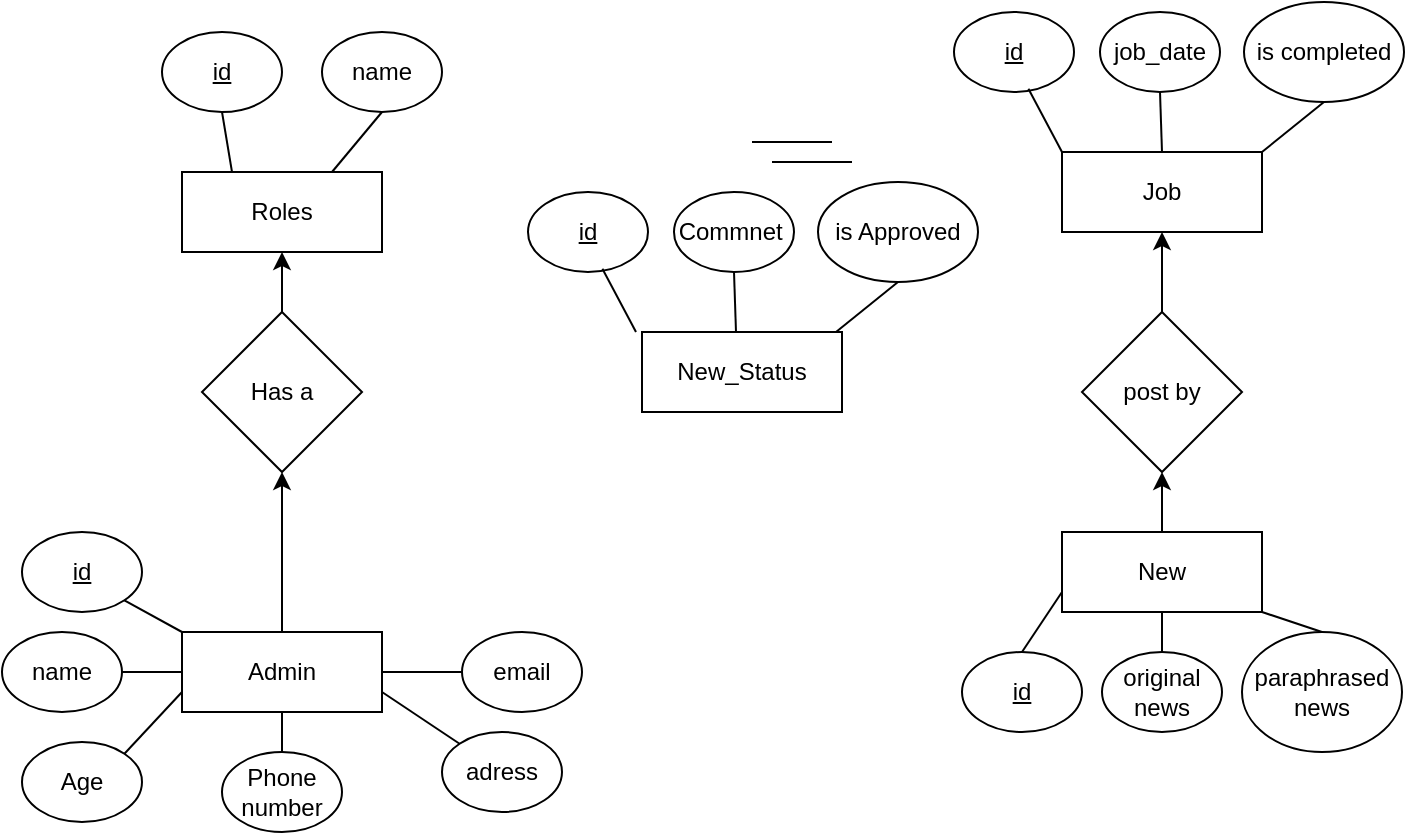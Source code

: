 <mxfile version="22.1.7" type="github">
  <diagram id="R2lEEEUBdFMjLlhIrx00" name="Page-1">
    <mxGraphModel dx="1050" dy="522" grid="1" gridSize="10" guides="1" tooltips="1" connect="1" arrows="1" fold="1" page="1" pageScale="1" pageWidth="850" pageHeight="1100" math="0" shadow="0" extFonts="Permanent Marker^https://fonts.googleapis.com/css?family=Permanent+Marker">
      <root>
        <mxCell id="0" />
        <mxCell id="1" parent="0" />
        <mxCell id="Edilqx2-JXnwH8jW_r8P-4" value="Roles" style="rounded=0;whiteSpace=wrap;html=1;" vertex="1" parent="1">
          <mxGeometry x="140" y="110" width="100" height="40" as="geometry" />
        </mxCell>
        <mxCell id="Edilqx2-JXnwH8jW_r8P-7" value="&lt;u&gt;id&lt;/u&gt;" style="ellipse;whiteSpace=wrap;html=1;" vertex="1" parent="1">
          <mxGeometry x="60" y="290" width="60" height="40" as="geometry" />
        </mxCell>
        <mxCell id="Edilqx2-JXnwH8jW_r8P-8" value="name" style="ellipse;whiteSpace=wrap;html=1;" vertex="1" parent="1">
          <mxGeometry x="50" y="340" width="60" height="40" as="geometry" />
        </mxCell>
        <mxCell id="Edilqx2-JXnwH8jW_r8P-11" value="is completed" style="ellipse;whiteSpace=wrap;html=1;" vertex="1" parent="1">
          <mxGeometry x="671" y="25" width="80" height="50" as="geometry" />
        </mxCell>
        <mxCell id="Edilqx2-JXnwH8jW_r8P-12" value="&lt;u&gt;id&lt;/u&gt;" style="ellipse;whiteSpace=wrap;html=1;" vertex="1" parent="1">
          <mxGeometry x="526" y="30" width="60" height="40" as="geometry" />
        </mxCell>
        <mxCell id="Edilqx2-JXnwH8jW_r8P-13" value="Job" style="rounded=0;whiteSpace=wrap;html=1;" vertex="1" parent="1">
          <mxGeometry x="580" y="100" width="100" height="40" as="geometry" />
        </mxCell>
        <mxCell id="Edilqx2-JXnwH8jW_r8P-15" value="job_date" style="ellipse;whiteSpace=wrap;html=1;" vertex="1" parent="1">
          <mxGeometry x="599" y="30" width="60" height="40" as="geometry" />
        </mxCell>
        <mxCell id="Edilqx2-JXnwH8jW_r8P-31" style="edgeStyle=orthogonalEdgeStyle;rounded=0;orthogonalLoop=1;jettySize=auto;html=1;exitX=0.5;exitY=0;exitDx=0;exitDy=0;entryX=0.5;entryY=1;entryDx=0;entryDy=0;" edge="1" parent="1" source="Edilqx2-JXnwH8jW_r8P-18" target="Edilqx2-JXnwH8jW_r8P-27">
          <mxGeometry relative="1" as="geometry" />
        </mxCell>
        <mxCell id="Edilqx2-JXnwH8jW_r8P-18" value="New" style="rounded=0;whiteSpace=wrap;html=1;" vertex="1" parent="1">
          <mxGeometry x="580" y="290" width="100" height="40" as="geometry" />
        </mxCell>
        <mxCell id="Edilqx2-JXnwH8jW_r8P-33" value="" style="edgeStyle=orthogonalEdgeStyle;rounded=0;orthogonalLoop=1;jettySize=auto;html=1;" edge="1" parent="1" source="Edilqx2-JXnwH8jW_r8P-19" target="Edilqx2-JXnwH8jW_r8P-26">
          <mxGeometry relative="1" as="geometry" />
        </mxCell>
        <mxCell id="Edilqx2-JXnwH8jW_r8P-19" value="Admin" style="rounded=0;whiteSpace=wrap;html=1;" vertex="1" parent="1">
          <mxGeometry x="140" y="340" width="100" height="40" as="geometry" />
        </mxCell>
        <mxCell id="Edilqx2-JXnwH8jW_r8P-21" value="&lt;u&gt;id&lt;/u&gt;" style="ellipse;whiteSpace=wrap;html=1;" vertex="1" parent="1">
          <mxGeometry x="530" y="350" width="60" height="40" as="geometry" />
        </mxCell>
        <mxCell id="Edilqx2-JXnwH8jW_r8P-22" value="original news" style="ellipse;whiteSpace=wrap;html=1;" vertex="1" parent="1">
          <mxGeometry x="600" y="350" width="60" height="40" as="geometry" />
        </mxCell>
        <mxCell id="Edilqx2-JXnwH8jW_r8P-23" value="paraphrased news" style="ellipse;whiteSpace=wrap;html=1;" vertex="1" parent="1">
          <mxGeometry x="670" y="340" width="80" height="60" as="geometry" />
        </mxCell>
        <mxCell id="Edilqx2-JXnwH8jW_r8P-25" value="New_Status" style="rounded=0;whiteSpace=wrap;html=1;" vertex="1" parent="1">
          <mxGeometry x="370" y="190" width="100" height="40" as="geometry" />
        </mxCell>
        <mxCell id="Edilqx2-JXnwH8jW_r8P-34" style="edgeStyle=orthogonalEdgeStyle;rounded=0;orthogonalLoop=1;jettySize=auto;html=1;exitX=0.5;exitY=0;exitDx=0;exitDy=0;entryX=0.5;entryY=1;entryDx=0;entryDy=0;" edge="1" parent="1" source="Edilqx2-JXnwH8jW_r8P-26" target="Edilqx2-JXnwH8jW_r8P-4">
          <mxGeometry relative="1" as="geometry" />
        </mxCell>
        <mxCell id="Edilqx2-JXnwH8jW_r8P-26" value="Has a" style="rhombus;whiteSpace=wrap;html=1;" vertex="1" parent="1">
          <mxGeometry x="150" y="180" width="80" height="80" as="geometry" />
        </mxCell>
        <mxCell id="Edilqx2-JXnwH8jW_r8P-32" style="edgeStyle=orthogonalEdgeStyle;rounded=0;orthogonalLoop=1;jettySize=auto;html=1;exitX=0.5;exitY=0;exitDx=0;exitDy=0;entryX=0.5;entryY=1;entryDx=0;entryDy=0;" edge="1" parent="1" source="Edilqx2-JXnwH8jW_r8P-27" target="Edilqx2-JXnwH8jW_r8P-13">
          <mxGeometry relative="1" as="geometry" />
        </mxCell>
        <mxCell id="Edilqx2-JXnwH8jW_r8P-27" value="post by" style="rhombus;whiteSpace=wrap;html=1;" vertex="1" parent="1">
          <mxGeometry x="590" y="180" width="80" height="80" as="geometry" />
        </mxCell>
        <mxCell id="Edilqx2-JXnwH8jW_r8P-40" value="adress" style="ellipse;whiteSpace=wrap;html=1;" vertex="1" parent="1">
          <mxGeometry x="270" y="390" width="60" height="40" as="geometry" />
        </mxCell>
        <mxCell id="Edilqx2-JXnwH8jW_r8P-42" value="email" style="ellipse;whiteSpace=wrap;html=1;" vertex="1" parent="1">
          <mxGeometry x="280" y="340" width="60" height="40" as="geometry" />
        </mxCell>
        <mxCell id="Edilqx2-JXnwH8jW_r8P-47" value="Phone number" style="ellipse;whiteSpace=wrap;html=1;" vertex="1" parent="1">
          <mxGeometry x="160" y="400" width="60" height="40" as="geometry" />
        </mxCell>
        <mxCell id="Edilqx2-JXnwH8jW_r8P-49" value="Age" style="ellipse;whiteSpace=wrap;html=1;" vertex="1" parent="1">
          <mxGeometry x="60" y="395" width="60" height="40" as="geometry" />
        </mxCell>
        <mxCell id="Edilqx2-JXnwH8jW_r8P-51" value="&lt;u&gt;id&lt;/u&gt;" style="ellipse;whiteSpace=wrap;html=1;" vertex="1" parent="1">
          <mxGeometry x="130" y="40" width="60" height="40" as="geometry" />
        </mxCell>
        <mxCell id="Edilqx2-JXnwH8jW_r8P-52" value="name" style="ellipse;whiteSpace=wrap;html=1;" vertex="1" parent="1">
          <mxGeometry x="210" y="40" width="60" height="40" as="geometry" />
        </mxCell>
        <mxCell id="Edilqx2-JXnwH8jW_r8P-54" value="" style="endArrow=none;html=1;rounded=0;exitX=1;exitY=0.5;exitDx=0;exitDy=0;entryX=0;entryY=0.5;entryDx=0;entryDy=0;" edge="1" parent="1" source="Edilqx2-JXnwH8jW_r8P-19" target="Edilqx2-JXnwH8jW_r8P-42">
          <mxGeometry width="50" height="50" relative="1" as="geometry">
            <mxPoint x="360" y="250" as="sourcePoint" />
            <mxPoint x="410" y="200" as="targetPoint" />
          </mxGeometry>
        </mxCell>
        <mxCell id="Edilqx2-JXnwH8jW_r8P-56" value="" style="endArrow=none;html=1;rounded=0;exitX=1;exitY=0.75;exitDx=0;exitDy=0;entryX=0;entryY=0;entryDx=0;entryDy=0;" edge="1" parent="1" source="Edilqx2-JXnwH8jW_r8P-19" target="Edilqx2-JXnwH8jW_r8P-40">
          <mxGeometry width="50" height="50" relative="1" as="geometry">
            <mxPoint x="250" y="370" as="sourcePoint" />
            <mxPoint x="290" y="370" as="targetPoint" />
          </mxGeometry>
        </mxCell>
        <mxCell id="Edilqx2-JXnwH8jW_r8P-57" value="" style="endArrow=none;html=1;rounded=0;exitX=0.5;exitY=1;exitDx=0;exitDy=0;" edge="1" parent="1" source="Edilqx2-JXnwH8jW_r8P-19" target="Edilqx2-JXnwH8jW_r8P-47">
          <mxGeometry width="50" height="50" relative="1" as="geometry">
            <mxPoint x="260" y="380" as="sourcePoint" />
            <mxPoint x="300" y="380" as="targetPoint" />
          </mxGeometry>
        </mxCell>
        <mxCell id="Edilqx2-JXnwH8jW_r8P-58" value="" style="endArrow=none;html=1;rounded=0;exitX=1;exitY=0.5;exitDx=0;exitDy=0;entryX=0;entryY=0.5;entryDx=0;entryDy=0;" edge="1" parent="1" source="Edilqx2-JXnwH8jW_r8P-8" target="Edilqx2-JXnwH8jW_r8P-19">
          <mxGeometry width="50" height="50" relative="1" as="geometry">
            <mxPoint x="100" y="379" as="sourcePoint" />
            <mxPoint x="140" y="379.5" as="targetPoint" />
          </mxGeometry>
        </mxCell>
        <mxCell id="Edilqx2-JXnwH8jW_r8P-59" value="" style="endArrow=none;html=1;rounded=0;exitX=1;exitY=1;exitDx=0;exitDy=0;entryX=0;entryY=0;entryDx=0;entryDy=0;" edge="1" parent="1" source="Edilqx2-JXnwH8jW_r8P-7" target="Edilqx2-JXnwH8jW_r8P-19">
          <mxGeometry width="50" height="50" relative="1" as="geometry">
            <mxPoint x="120" y="329" as="sourcePoint" />
            <mxPoint x="160" y="329" as="targetPoint" />
          </mxGeometry>
        </mxCell>
        <mxCell id="Edilqx2-JXnwH8jW_r8P-60" value="" style="endArrow=none;html=1;rounded=0;exitX=1;exitY=0;exitDx=0;exitDy=0;entryX=0;entryY=0.75;entryDx=0;entryDy=0;" edge="1" parent="1" source="Edilqx2-JXnwH8jW_r8P-49" target="Edilqx2-JXnwH8jW_r8P-19">
          <mxGeometry width="50" height="50" relative="1" as="geometry">
            <mxPoint x="230" y="435" as="sourcePoint" />
            <mxPoint x="270" y="435" as="targetPoint" />
          </mxGeometry>
        </mxCell>
        <mxCell id="Edilqx2-JXnwH8jW_r8P-61" value="" style="endArrow=none;html=1;rounded=0;exitX=0;exitY=0.75;exitDx=0;exitDy=0;entryX=0.5;entryY=0;entryDx=0;entryDy=0;" edge="1" parent="1" source="Edilqx2-JXnwH8jW_r8P-18" target="Edilqx2-JXnwH8jW_r8P-21">
          <mxGeometry width="50" height="50" relative="1" as="geometry">
            <mxPoint x="300" y="420" as="sourcePoint" />
            <mxPoint x="340" y="420" as="targetPoint" />
          </mxGeometry>
        </mxCell>
        <mxCell id="Edilqx2-JXnwH8jW_r8P-62" value="" style="endArrow=none;html=1;rounded=0;exitX=0.5;exitY=0;exitDx=0;exitDy=0;entryX=0.5;entryY=1;entryDx=0;entryDy=0;" edge="1" parent="1" source="Edilqx2-JXnwH8jW_r8P-22" target="Edilqx2-JXnwH8jW_r8P-18">
          <mxGeometry width="50" height="50" relative="1" as="geometry">
            <mxPoint x="310" y="430" as="sourcePoint" />
            <mxPoint x="350" y="430" as="targetPoint" />
          </mxGeometry>
        </mxCell>
        <mxCell id="Edilqx2-JXnwH8jW_r8P-63" value="" style="endArrow=none;html=1;rounded=0;exitX=1;exitY=1;exitDx=0;exitDy=0;entryX=0.5;entryY=0;entryDx=0;entryDy=0;" edge="1" parent="1" source="Edilqx2-JXnwH8jW_r8P-18" target="Edilqx2-JXnwH8jW_r8P-23">
          <mxGeometry width="50" height="50" relative="1" as="geometry">
            <mxPoint x="320" y="440" as="sourcePoint" />
            <mxPoint x="350" y="440" as="targetPoint" />
          </mxGeometry>
        </mxCell>
        <mxCell id="Edilqx2-JXnwH8jW_r8P-64" value="" style="endArrow=none;html=1;rounded=0;exitX=0.62;exitY=0.96;exitDx=0;exitDy=0;entryX=0;entryY=0;entryDx=0;entryDy=0;exitPerimeter=0;" edge="1" parent="1" source="Edilqx2-JXnwH8jW_r8P-12" target="Edilqx2-JXnwH8jW_r8P-13">
          <mxGeometry width="50" height="50" relative="1" as="geometry">
            <mxPoint x="330" y="450" as="sourcePoint" />
            <mxPoint x="370" y="450" as="targetPoint" />
          </mxGeometry>
        </mxCell>
        <mxCell id="Edilqx2-JXnwH8jW_r8P-66" value="" style="endArrow=none;html=1;rounded=0;exitX=0.5;exitY=0;exitDx=0;exitDy=0;entryX=0.5;entryY=1;entryDx=0;entryDy=0;" edge="1" parent="1" source="Edilqx2-JXnwH8jW_r8P-13" target="Edilqx2-JXnwH8jW_r8P-15">
          <mxGeometry width="50" height="50" relative="1" as="geometry">
            <mxPoint x="340" y="460" as="sourcePoint" />
            <mxPoint x="380" y="460" as="targetPoint" />
          </mxGeometry>
        </mxCell>
        <mxCell id="Edilqx2-JXnwH8jW_r8P-67" value="" style="endArrow=none;html=1;rounded=0;exitX=0.5;exitY=1;exitDx=0;exitDy=0;entryX=0.25;entryY=0;entryDx=0;entryDy=0;" edge="1" parent="1" source="Edilqx2-JXnwH8jW_r8P-51" target="Edilqx2-JXnwH8jW_r8P-4">
          <mxGeometry width="50" height="50" relative="1" as="geometry">
            <mxPoint x="405" y="75" as="sourcePoint" />
            <mxPoint x="445" y="75" as="targetPoint" />
          </mxGeometry>
        </mxCell>
        <mxCell id="Edilqx2-JXnwH8jW_r8P-68" value="" style="endArrow=none;html=1;rounded=0;exitX=0.75;exitY=0;exitDx=0;exitDy=0;entryX=0.5;entryY=1;entryDx=0;entryDy=0;" edge="1" parent="1" source="Edilqx2-JXnwH8jW_r8P-4" target="Edilqx2-JXnwH8jW_r8P-52">
          <mxGeometry width="50" height="50" relative="1" as="geometry">
            <mxPoint x="415" y="85" as="sourcePoint" />
            <mxPoint x="455" y="85" as="targetPoint" />
          </mxGeometry>
        </mxCell>
        <mxCell id="Edilqx2-JXnwH8jW_r8P-69" value="" style="endArrow=none;html=1;rounded=0;exitX=1;exitY=0.5;exitDx=0;exitDy=0;entryX=0;entryY=0.5;entryDx=0;entryDy=0;" edge="1" parent="1">
          <mxGeometry width="50" height="50" relative="1" as="geometry">
            <mxPoint x="425" y="95" as="sourcePoint" />
            <mxPoint x="465" y="95" as="targetPoint" />
          </mxGeometry>
        </mxCell>
        <mxCell id="Edilqx2-JXnwH8jW_r8P-70" value="" style="endArrow=none;html=1;rounded=0;exitX=1;exitY=0.5;exitDx=0;exitDy=0;entryX=0;entryY=0.5;entryDx=0;entryDy=0;" edge="1" parent="1">
          <mxGeometry width="50" height="50" relative="1" as="geometry">
            <mxPoint x="435" y="105" as="sourcePoint" />
            <mxPoint x="475" y="105" as="targetPoint" />
          </mxGeometry>
        </mxCell>
        <mxCell id="Edilqx2-JXnwH8jW_r8P-71" value="" style="endArrow=none;html=1;rounded=0;exitX=1;exitY=0;exitDx=0;exitDy=0;entryX=0.5;entryY=1;entryDx=0;entryDy=0;" edge="1" parent="1" source="Edilqx2-JXnwH8jW_r8P-13" target="Edilqx2-JXnwH8jW_r8P-11">
          <mxGeometry width="50" height="50" relative="1" as="geometry">
            <mxPoint x="445" y="115" as="sourcePoint" />
            <mxPoint x="485" y="115" as="targetPoint" />
          </mxGeometry>
        </mxCell>
        <mxCell id="Edilqx2-JXnwH8jW_r8P-73" value="&lt;u&gt;id&lt;/u&gt;" style="ellipse;whiteSpace=wrap;html=1;" vertex="1" parent="1">
          <mxGeometry x="313" y="120" width="60" height="40" as="geometry" />
        </mxCell>
        <mxCell id="Edilqx2-JXnwH8jW_r8P-74" value="Commnet&amp;nbsp;" style="ellipse;whiteSpace=wrap;html=1;" vertex="1" parent="1">
          <mxGeometry x="386" y="120" width="60" height="40" as="geometry" />
        </mxCell>
        <mxCell id="Edilqx2-JXnwH8jW_r8P-75" value="is Approved" style="ellipse;whiteSpace=wrap;html=1;" vertex="1" parent="1">
          <mxGeometry x="458" y="115" width="80" height="50" as="geometry" />
        </mxCell>
        <mxCell id="Edilqx2-JXnwH8jW_r8P-76" value="" style="endArrow=none;html=1;rounded=0;exitX=1;exitY=0;exitDx=0;exitDy=0;entryX=0.5;entryY=1;entryDx=0;entryDy=0;" edge="1" target="Edilqx2-JXnwH8jW_r8P-75" parent="1">
          <mxGeometry width="50" height="50" relative="1" as="geometry">
            <mxPoint x="467" y="190" as="sourcePoint" />
            <mxPoint x="272" y="205" as="targetPoint" />
          </mxGeometry>
        </mxCell>
        <mxCell id="Edilqx2-JXnwH8jW_r8P-77" value="" style="endArrow=none;html=1;rounded=0;exitX=0.5;exitY=0;exitDx=0;exitDy=0;entryX=0.5;entryY=1;entryDx=0;entryDy=0;" edge="1" target="Edilqx2-JXnwH8jW_r8P-74" parent="1">
          <mxGeometry width="50" height="50" relative="1" as="geometry">
            <mxPoint x="417" y="190" as="sourcePoint" />
            <mxPoint x="167" y="550" as="targetPoint" />
          </mxGeometry>
        </mxCell>
        <mxCell id="Edilqx2-JXnwH8jW_r8P-78" value="" style="endArrow=none;html=1;rounded=0;exitX=0.62;exitY=0.96;exitDx=0;exitDy=0;entryX=0;entryY=0;entryDx=0;entryDy=0;exitPerimeter=0;" edge="1" source="Edilqx2-JXnwH8jW_r8P-73" parent="1">
          <mxGeometry width="50" height="50" relative="1" as="geometry">
            <mxPoint x="117" y="540" as="sourcePoint" />
            <mxPoint x="367" y="190" as="targetPoint" />
          </mxGeometry>
        </mxCell>
      </root>
    </mxGraphModel>
  </diagram>
</mxfile>

